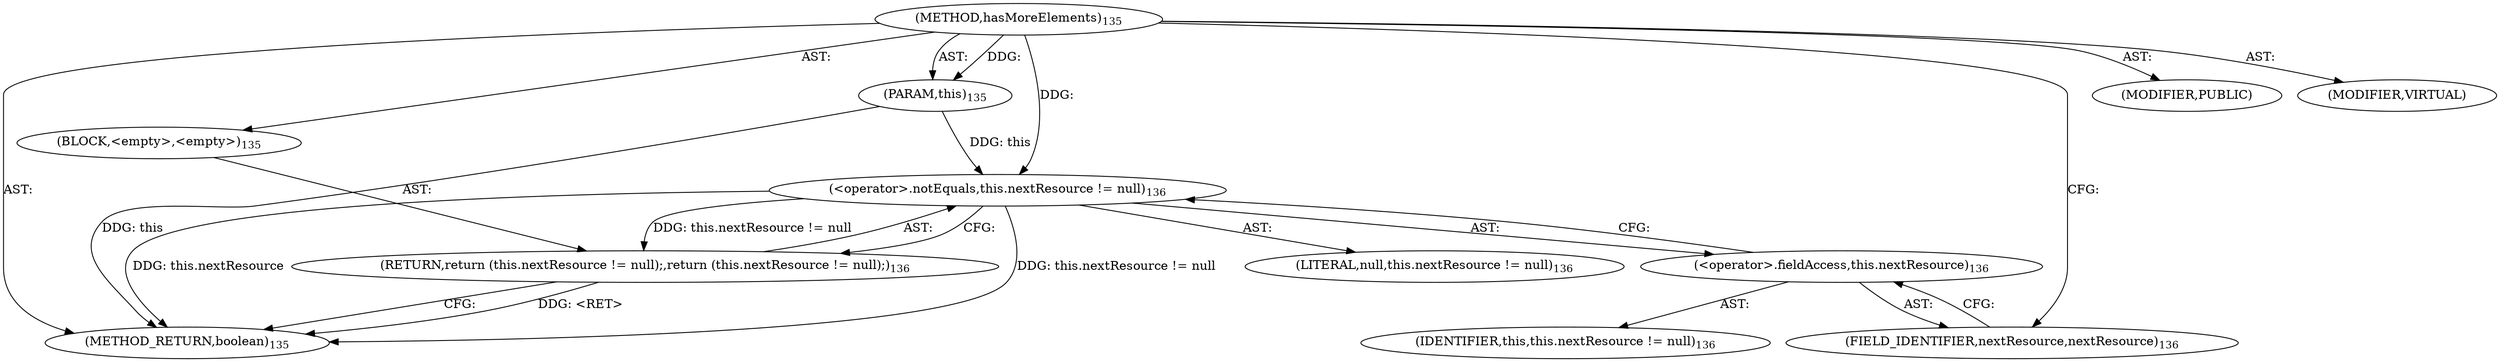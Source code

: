 digraph "hasMoreElements" {  
"111669149697" [label = <(METHOD,hasMoreElements)<SUB>135</SUB>> ]
"115964116992" [label = <(PARAM,this)<SUB>135</SUB>> ]
"25769803777" [label = <(BLOCK,&lt;empty&gt;,&lt;empty&gt;)<SUB>135</SUB>> ]
"146028888064" [label = <(RETURN,return (this.nextResource != null);,return (this.nextResource != null);)<SUB>136</SUB>> ]
"30064771081" [label = <(&lt;operator&gt;.notEquals,this.nextResource != null)<SUB>136</SUB>> ]
"30064771082" [label = <(&lt;operator&gt;.fieldAccess,this.nextResource)<SUB>136</SUB>> ]
"68719476736" [label = <(IDENTIFIER,this,this.nextResource != null)<SUB>136</SUB>> ]
"55834574851" [label = <(FIELD_IDENTIFIER,nextResource,nextResource)<SUB>136</SUB>> ]
"90194313218" [label = <(LITERAL,null,this.nextResource != null)<SUB>136</SUB>> ]
"133143986180" [label = <(MODIFIER,PUBLIC)> ]
"133143986181" [label = <(MODIFIER,VIRTUAL)> ]
"128849018881" [label = <(METHOD_RETURN,boolean)<SUB>135</SUB>> ]
  "111669149697" -> "115964116992"  [ label = "AST: "] 
  "111669149697" -> "25769803777"  [ label = "AST: "] 
  "111669149697" -> "133143986180"  [ label = "AST: "] 
  "111669149697" -> "133143986181"  [ label = "AST: "] 
  "111669149697" -> "128849018881"  [ label = "AST: "] 
  "25769803777" -> "146028888064"  [ label = "AST: "] 
  "146028888064" -> "30064771081"  [ label = "AST: "] 
  "30064771081" -> "30064771082"  [ label = "AST: "] 
  "30064771081" -> "90194313218"  [ label = "AST: "] 
  "30064771082" -> "68719476736"  [ label = "AST: "] 
  "30064771082" -> "55834574851"  [ label = "AST: "] 
  "146028888064" -> "128849018881"  [ label = "CFG: "] 
  "30064771081" -> "146028888064"  [ label = "CFG: "] 
  "30064771082" -> "30064771081"  [ label = "CFG: "] 
  "55834574851" -> "30064771082"  [ label = "CFG: "] 
  "111669149697" -> "55834574851"  [ label = "CFG: "] 
  "146028888064" -> "128849018881"  [ label = "DDG: &lt;RET&gt;"] 
  "115964116992" -> "128849018881"  [ label = "DDG: this"] 
  "30064771081" -> "128849018881"  [ label = "DDG: this.nextResource"] 
  "30064771081" -> "128849018881"  [ label = "DDG: this.nextResource != null"] 
  "111669149697" -> "115964116992"  [ label = "DDG: "] 
  "30064771081" -> "146028888064"  [ label = "DDG: this.nextResource != null"] 
  "115964116992" -> "30064771081"  [ label = "DDG: this"] 
  "111669149697" -> "30064771081"  [ label = "DDG: "] 
}
